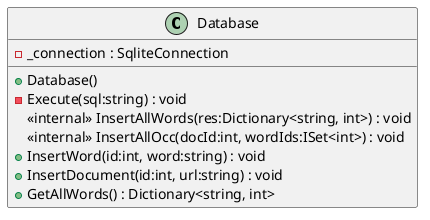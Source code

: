 @startuml
class Database {
    - _connection : SqliteConnection
    + Database()
    - Execute(sql:string) : void
    <<internal>> InsertAllWords(res:Dictionary<string, int>) : void
    <<internal>> InsertAllOcc(docId:int, wordIds:ISet<int>) : void
    + InsertWord(id:int, word:string) : void
    + InsertDocument(id:int, url:string) : void
    + GetAllWords() : Dictionary<string, int>
}
@enduml
